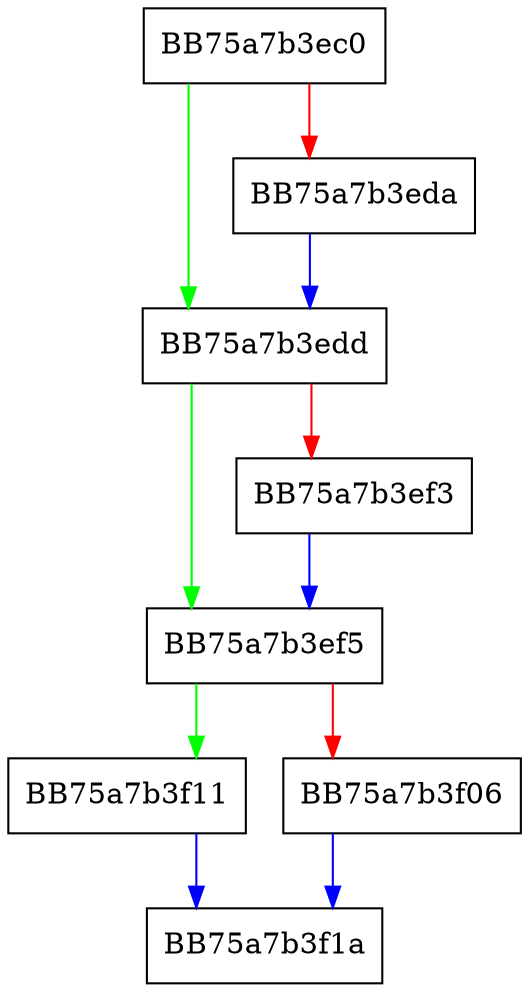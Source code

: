 digraph FPU_fdivr {
  node [shape="box"];
  graph [splines=ortho];
  BB75a7b3ec0 -> BB75a7b3edd [color="green"];
  BB75a7b3ec0 -> BB75a7b3eda [color="red"];
  BB75a7b3eda -> BB75a7b3edd [color="blue"];
  BB75a7b3edd -> BB75a7b3ef5 [color="green"];
  BB75a7b3edd -> BB75a7b3ef3 [color="red"];
  BB75a7b3ef3 -> BB75a7b3ef5 [color="blue"];
  BB75a7b3ef5 -> BB75a7b3f11 [color="green"];
  BB75a7b3ef5 -> BB75a7b3f06 [color="red"];
  BB75a7b3f06 -> BB75a7b3f1a [color="blue"];
  BB75a7b3f11 -> BB75a7b3f1a [color="blue"];
}